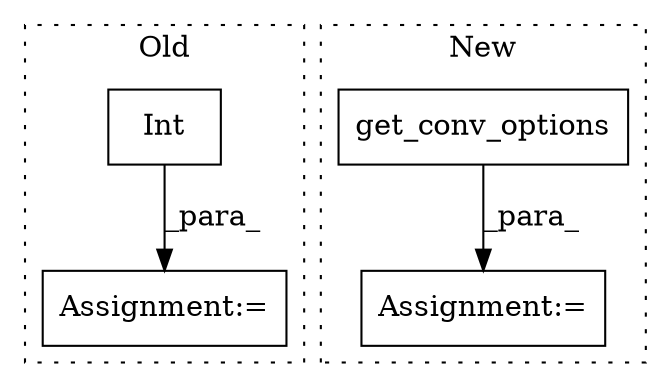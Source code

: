 digraph G {
subgraph cluster0 {
1 [label="Int" a="32" s="34333,34341" l="4,1" shape="box"];
3 [label="Assignment:=" a="7" s="34322" l="1" shape="box"];
label = "Old";
style="dotted";
}
subgraph cluster1 {
2 [label="get_conv_options" a="32" s="33874,33905" l="17,1" shape="box"];
4 [label="Assignment:=" a="7" s="33867" l="2" shape="box"];
label = "New";
style="dotted";
}
1 -> 3 [label="_para_"];
2 -> 4 [label="_para_"];
}